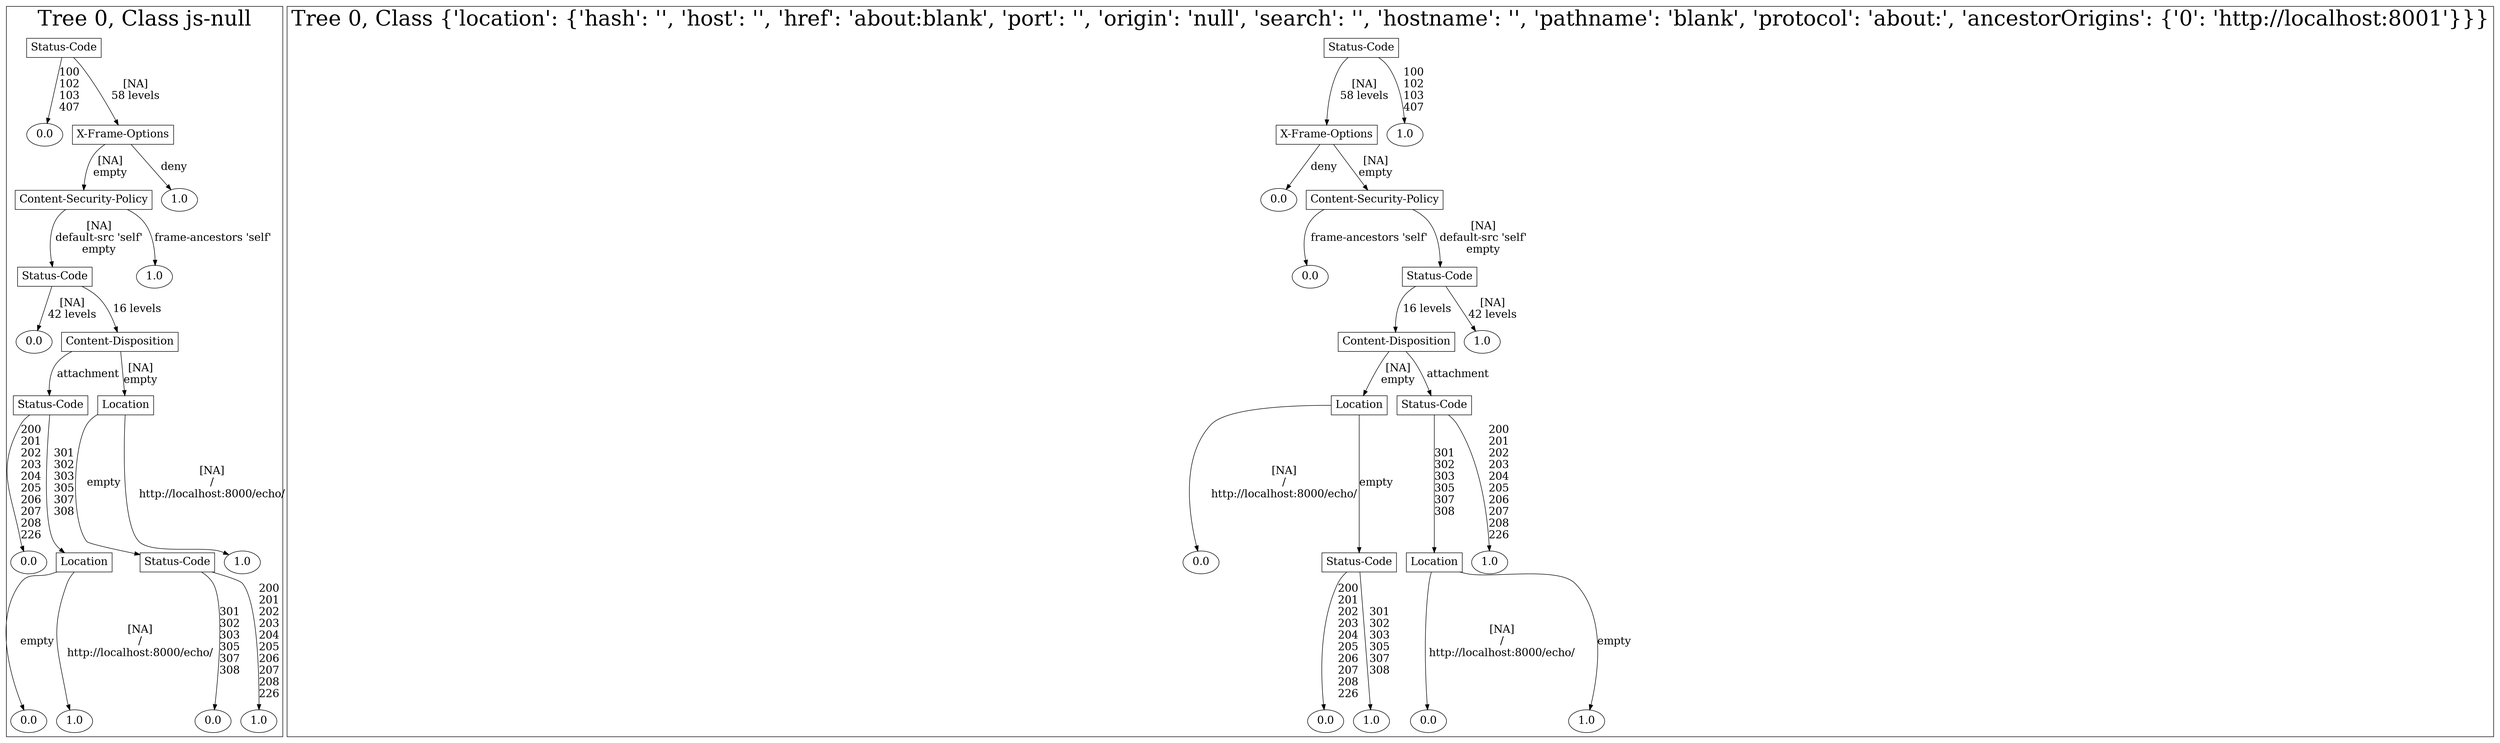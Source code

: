/*
Generated by:
    http://https://github.com/h2oai/h2o-3/tree/master/h2o-genmodel/src/main/java/hex/genmodel/tools/PrintMojo.java
*/

/*
On a mac:

$ brew install graphviz
$ dot -Tpng file.gv -o file.png
$ open file.png
*/

digraph G {

subgraph cluster_0 {
/* Nodes */

/* Level 0 */
{
"SG_0_Node_0" [shape=box, fontsize=20, label="Status-Code"]
}

/* Level 1 */
{
"SG_0_Node_9" [fontsize=20, label="0.0"]
"SG_0_Node_1" [shape=box, fontsize=20, label="X-Frame-Options"]
}

/* Level 2 */
{
"SG_0_Node_2" [shape=box, fontsize=20, label="Content-Security-Policy"]
"SG_0_Node_10" [fontsize=20, label="1.0"]
}

/* Level 3 */
{
"SG_0_Node_3" [shape=box, fontsize=20, label="Status-Code"]
"SG_0_Node_11" [fontsize=20, label="1.0"]
}

/* Level 4 */
{
"SG_0_Node_12" [fontsize=20, label="0.0"]
"SG_0_Node_4" [shape=box, fontsize=20, label="Content-Disposition"]
}

/* Level 5 */
{
"SG_0_Node_5" [shape=box, fontsize=20, label="Status-Code"]
"SG_0_Node_6" [shape=box, fontsize=20, label="Location"]
}

/* Level 6 */
{
"SG_0_Node_13" [fontsize=20, label="0.0"]
"SG_0_Node_7" [shape=box, fontsize=20, label="Location"]
"SG_0_Node_8" [shape=box, fontsize=20, label="Status-Code"]
"SG_0_Node_14" [fontsize=20, label="1.0"]
}

/* Level 7 */
{
"SG_0_Node_15" [fontsize=20, label="0.0"]
"SG_0_Node_16" [fontsize=20, label="1.0"]
"SG_0_Node_17" [fontsize=20, label="0.0"]
"SG_0_Node_18" [fontsize=20, label="1.0"]
}

/* Edges */
"SG_0_Node_0" -> "SG_0_Node_9" [fontsize=20, label="100
102
103
407
"]
"SG_0_Node_0" -> "SG_0_Node_1" [fontsize=20, label="[NA]
58 levels
"]
"SG_0_Node_1" -> "SG_0_Node_2" [fontsize=20, label="[NA]
empty
"]
"SG_0_Node_1" -> "SG_0_Node_10" [fontsize=20, label="deny
"]
"SG_0_Node_2" -> "SG_0_Node_3" [fontsize=20, label="[NA]
default-src 'self'
empty
"]
"SG_0_Node_2" -> "SG_0_Node_11" [fontsize=20, label="frame-ancestors 'self'
"]
"SG_0_Node_3" -> "SG_0_Node_12" [fontsize=20, label="[NA]
42 levels
"]
"SG_0_Node_3" -> "SG_0_Node_4" [fontsize=20, label="16 levels
"]
"SG_0_Node_4" -> "SG_0_Node_5" [fontsize=20, label="attachment
"]
"SG_0_Node_4" -> "SG_0_Node_6" [fontsize=20, label="[NA]
empty
"]
"SG_0_Node_6" -> "SG_0_Node_8" [fontsize=20, label="empty
"]
"SG_0_Node_6" -> "SG_0_Node_14" [fontsize=20, label="[NA]
/
http://localhost:8000/echo/
"]
"SG_0_Node_8" -> "SG_0_Node_17" [fontsize=20, label="301
302
303
305
307
308
"]
"SG_0_Node_8" -> "SG_0_Node_18" [fontsize=20, label="200
201
202
203
204
205
206
207
208
226
"]
"SG_0_Node_5" -> "SG_0_Node_13" [fontsize=20, label="200
201
202
203
204
205
206
207
208
226
"]
"SG_0_Node_5" -> "SG_0_Node_7" [fontsize=20, label="301
302
303
305
307
308
"]
"SG_0_Node_7" -> "SG_0_Node_15" [fontsize=20, label="empty
"]
"SG_0_Node_7" -> "SG_0_Node_16" [fontsize=20, label="[NA]
/
http://localhost:8000/echo/
"]

fontsize=40
label="Tree 0, Class js-null"
}

subgraph cluster_1 {
/* Nodes */

/* Level 0 */
{
"SG_1_Node_0" [shape=box, fontsize=20, label="Status-Code"]
}

/* Level 1 */
{
"SG_1_Node_1" [shape=box, fontsize=20, label="X-Frame-Options"]
"SG_1_Node_9" [fontsize=20, label="1.0"]
}

/* Level 2 */
{
"SG_1_Node_10" [fontsize=20, label="0.0"]
"SG_1_Node_2" [shape=box, fontsize=20, label="Content-Security-Policy"]
}

/* Level 3 */
{
"SG_1_Node_11" [fontsize=20, label="0.0"]
"SG_1_Node_3" [shape=box, fontsize=20, label="Status-Code"]
}

/* Level 4 */
{
"SG_1_Node_4" [shape=box, fontsize=20, label="Content-Disposition"]
"SG_1_Node_12" [fontsize=20, label="1.0"]
}

/* Level 5 */
{
"SG_1_Node_5" [shape=box, fontsize=20, label="Location"]
"SG_1_Node_6" [shape=box, fontsize=20, label="Status-Code"]
}

/* Level 6 */
{
"SG_1_Node_13" [fontsize=20, label="0.0"]
"SG_1_Node_7" [shape=box, fontsize=20, label="Status-Code"]
"SG_1_Node_8" [shape=box, fontsize=20, label="Location"]
"SG_1_Node_14" [fontsize=20, label="1.0"]
}

/* Level 7 */
{
"SG_1_Node_15" [fontsize=20, label="0.0"]
"SG_1_Node_16" [fontsize=20, label="1.0"]
"SG_1_Node_17" [fontsize=20, label="0.0"]
"SG_1_Node_18" [fontsize=20, label="1.0"]
}

/* Edges */
"SG_1_Node_0" -> "SG_1_Node_1" [fontsize=20, label="[NA]
58 levels
"]
"SG_1_Node_0" -> "SG_1_Node_9" [fontsize=20, label="100
102
103
407
"]
"SG_1_Node_1" -> "SG_1_Node_10" [fontsize=20, label="deny
"]
"SG_1_Node_1" -> "SG_1_Node_2" [fontsize=20, label="[NA]
empty
"]
"SG_1_Node_2" -> "SG_1_Node_11" [fontsize=20, label="frame-ancestors 'self'
"]
"SG_1_Node_2" -> "SG_1_Node_3" [fontsize=20, label="[NA]
default-src 'self'
empty
"]
"SG_1_Node_3" -> "SG_1_Node_4" [fontsize=20, label="16 levels
"]
"SG_1_Node_3" -> "SG_1_Node_12" [fontsize=20, label="[NA]
42 levels
"]
"SG_1_Node_4" -> "SG_1_Node_5" [fontsize=20, label="[NA]
empty
"]
"SG_1_Node_4" -> "SG_1_Node_6" [fontsize=20, label="attachment
"]
"SG_1_Node_6" -> "SG_1_Node_8" [fontsize=20, label="301
302
303
305
307
308
"]
"SG_1_Node_6" -> "SG_1_Node_14" [fontsize=20, label="200
201
202
203
204
205
206
207
208
226
"]
"SG_1_Node_8" -> "SG_1_Node_17" [fontsize=20, label="[NA]
/
http://localhost:8000/echo/
"]
"SG_1_Node_8" -> "SG_1_Node_18" [fontsize=20, label="empty
"]
"SG_1_Node_5" -> "SG_1_Node_13" [fontsize=20, label="[NA]
/
http://localhost:8000/echo/
"]
"SG_1_Node_5" -> "SG_1_Node_7" [fontsize=20, label="empty
"]
"SG_1_Node_7" -> "SG_1_Node_15" [fontsize=20, label="200
201
202
203
204
205
206
207
208
226
"]
"SG_1_Node_7" -> "SG_1_Node_16" [fontsize=20, label="301
302
303
305
307
308
"]

fontsize=40
label="Tree 0, Class {'location': {'hash': '', 'host': '', 'href': 'about:blank', 'port': '', 'origin': 'null', 'search': '', 'hostname': '', 'pathname': 'blank', 'protocol': 'about:', 'ancestorOrigins': {'0': 'http://localhost:8001'}}}"
}

}

